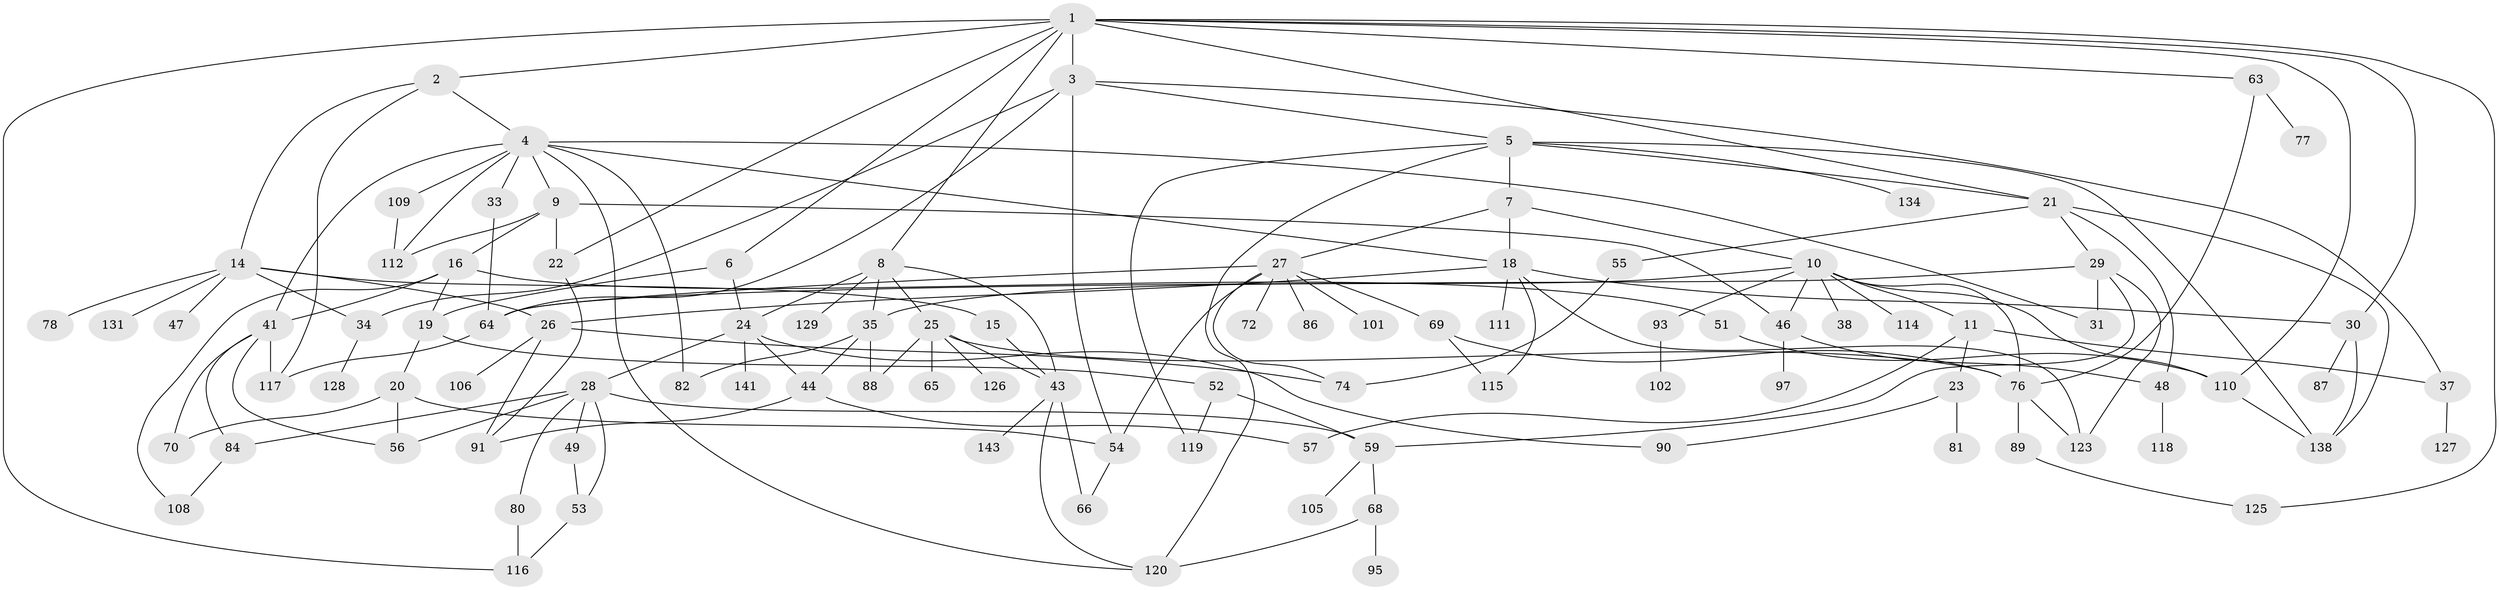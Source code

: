 // Generated by graph-tools (version 1.1) at 2025/51/02/27/25 19:51:39]
// undirected, 100 vertices, 160 edges
graph export_dot {
graph [start="1"]
  node [color=gray90,style=filled];
  1 [super="+40"];
  2 [super="+12"];
  3 [super="+58"];
  4 [super="+17"];
  5 [super="+75"];
  6;
  7 [super="+39"];
  8 [super="+136"];
  9;
  10 [super="+13"];
  11;
  14 [super="+107"];
  15;
  16 [super="+122"];
  18 [super="+137"];
  19 [super="+85"];
  20;
  21 [super="+32"];
  22 [super="+140"];
  23;
  24 [super="+79"];
  25 [super="+67"];
  26 [super="+62"];
  27 [super="+45"];
  28 [super="+94"];
  29 [super="+71"];
  30 [super="+113"];
  31 [super="+100"];
  33;
  34 [super="+36"];
  35 [super="+42"];
  37 [super="+98"];
  38;
  41 [super="+92"];
  43 [super="+61"];
  44;
  46;
  47;
  48 [super="+50"];
  49;
  51 [super="+103"];
  52;
  53 [super="+83"];
  54;
  55;
  56 [super="+60"];
  57;
  59 [super="+133"];
  63 [super="+130"];
  64 [super="+73"];
  65 [super="+96"];
  66 [super="+135"];
  68;
  69;
  70;
  72;
  74;
  76 [super="+124"];
  77;
  78;
  80 [super="+104"];
  81;
  82;
  84;
  86;
  87;
  88;
  89;
  90 [super="+99"];
  91;
  93;
  95;
  97;
  101;
  102;
  105 [super="+142"];
  106;
  108 [super="+144"];
  109;
  110 [super="+121"];
  111;
  112;
  114;
  115;
  116;
  117;
  118;
  119;
  120;
  123 [super="+132"];
  125;
  126;
  127;
  128;
  129;
  131;
  134;
  138 [super="+139"];
  141;
  143;
  1 -- 2;
  1 -- 3;
  1 -- 6;
  1 -- 8;
  1 -- 125;
  1 -- 22;
  1 -- 110;
  1 -- 116;
  1 -- 30;
  1 -- 63;
  1 -- 21;
  2 -- 4;
  2 -- 14;
  2 -- 117;
  3 -- 5;
  3 -- 37;
  3 -- 54;
  3 -- 34;
  3 -- 64;
  4 -- 9;
  4 -- 31;
  4 -- 33;
  4 -- 120;
  4 -- 82;
  4 -- 41;
  4 -- 112;
  4 -- 109;
  4 -- 18;
  5 -- 7;
  5 -- 21;
  5 -- 120;
  5 -- 134;
  5 -- 119;
  5 -- 138;
  6 -- 24;
  6 -- 19;
  7 -- 10;
  7 -- 18;
  7 -- 27;
  8 -- 25;
  8 -- 35;
  8 -- 129;
  8 -- 24;
  8 -- 43;
  9 -- 16;
  9 -- 22;
  9 -- 112;
  9 -- 46;
  10 -- 11;
  10 -- 46;
  10 -- 114;
  10 -- 38;
  10 -- 93;
  10 -- 110;
  10 -- 35;
  10 -- 76;
  11 -- 23;
  11 -- 37;
  11 -- 57;
  14 -- 15;
  14 -- 26;
  14 -- 34;
  14 -- 47;
  14 -- 78;
  14 -- 131;
  15 -- 43;
  16 -- 19;
  16 -- 41;
  16 -- 51;
  16 -- 108;
  18 -- 30;
  18 -- 111;
  18 -- 115;
  18 -- 26;
  18 -- 123;
  19 -- 20;
  19 -- 52;
  20 -- 54;
  20 -- 56;
  20 -- 70;
  21 -- 29;
  21 -- 48;
  21 -- 138;
  21 -- 55;
  22 -- 91;
  23 -- 81;
  23 -- 90;
  24 -- 28;
  24 -- 141;
  24 -- 90;
  24 -- 44;
  25 -- 65;
  25 -- 76;
  25 -- 126;
  25 -- 43;
  25 -- 88;
  26 -- 106;
  26 -- 91;
  26 -- 74;
  27 -- 64;
  27 -- 69;
  27 -- 72;
  27 -- 86;
  27 -- 101;
  27 -- 54;
  27 -- 74;
  28 -- 49;
  28 -- 53;
  28 -- 80;
  28 -- 59;
  28 -- 84;
  28 -- 56;
  29 -- 59;
  29 -- 64;
  29 -- 123;
  29 -- 31;
  30 -- 87;
  30 -- 138;
  33 -- 64;
  34 -- 128;
  35 -- 44;
  35 -- 82;
  35 -- 88;
  37 -- 127;
  41 -- 84;
  41 -- 117;
  41 -- 56;
  41 -- 70;
  43 -- 66 [weight=2];
  43 -- 120;
  43 -- 143;
  44 -- 57;
  44 -- 91;
  46 -- 97;
  46 -- 48;
  48 -- 118;
  49 -- 53;
  51 -- 110;
  52 -- 59;
  52 -- 119;
  53 -- 116;
  54 -- 66;
  55 -- 74;
  59 -- 68;
  59 -- 105;
  63 -- 77;
  63 -- 76;
  64 -- 117;
  68 -- 95;
  68 -- 120;
  69 -- 115;
  69 -- 76;
  76 -- 89;
  76 -- 123;
  80 -- 116;
  84 -- 108;
  89 -- 125;
  93 -- 102;
  109 -- 112;
  110 -- 138;
}
